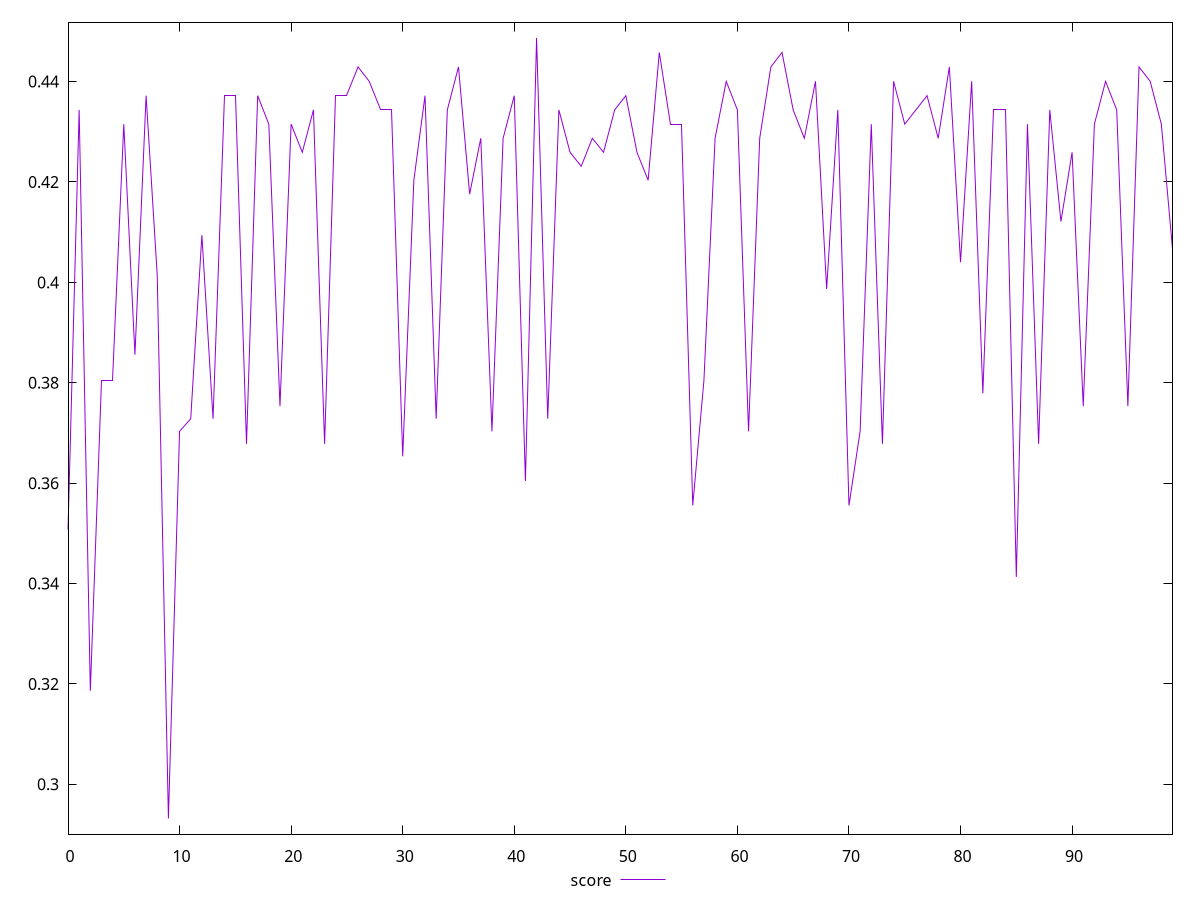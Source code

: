 reset

$score <<EOF
0 0.3507606847241942
1 0.4343578459053566
2 0.3186403684439405
3 0.38043458827040194
4 0.3804345882704112
5 0.4315293485722296
6 0.3855752658136056
7 0.4372001439927675
8 0.4013331823955296
9 0.2931873605519907
10 0.3703208536464965
11 0.3728283622283925
12 0.4094010985083202
13 0.3728283622283925
14 0.4372001439927725
15 0.4372001439927675
16 0.36782727249667685
17 0.4372001439927675
18 0.43152934857222425
19 0.3753498125355668
20 0.43152934857222425
21 0.42591386621683086
22 0.4343578459053566
23 0.36782727249668157
24 0.4372001439927725
25 0.4372001439927725
26 0.44292601842693125
27 0.44005621242606846
28 0.4343578459053512
29 0.4343578459053614
30 0.36534760307969977
31 0.4203538944598205
32 0.4372001439927675
33 0.3728283622283925
34 0.4343578459053566
35 0.44292601842693125
36 0.41759477713855103
37 0.42871468007592217
38 0.3703208536464922
39 0.42871468007591723
40 0.4372001439927725
41 0.36042992981115946
42 0.4487066999006886
43 0.3728283622283925
44 0.4343578459053512
45 0.42591386621682586
46 0.4231269305563748
47 0.42871468007592217
48 0.42591386621683086
49 0.4343578459053566
50 0.4372001439927675
51 0.42591386621683613
52 0.42035389445982574
53 0.4458095268025519
54 0.43152934857222425
55 0.43152934857222425
56 0.3555676813469126
57 0.3804345882704065
58 0.42871468007592745
59 0.44005621242607357
60 0.4343578459053566
61 0.3703208536464965
62 0.42871468007592217
63 0.44292601842693125
64 0.4458095268025465
65 0.4343578459053566
66 0.42871468007592217
67 0.44005621242606846
68 0.3986718621702126
69 0.4343578459053614
70 0.35556768134690836
71 0.37032085364650125
72 0.43152934857222425
73 0.36782727249668595
74 0.44005621242606846
75 0.43152934857221936
76 0.4343578459053512
77 0.43720014399276225
78 0.42871468007592217
79 0.4429260184269261
80 0.404008499025749
81 0.44005621242606846
82 0.37788521742226383
83 0.4343578459053566
84 0.4343578459053512
85 0.3413116586107554
86 0.43152934857222425
87 0.36782727249667685
88 0.4343578459053566
89 0.412118365148831
90 0.42591386621683086
91 0.37534981253557126
92 0.43152934857222425
93 0.44005621242606846
94 0.4343578459053566
95 0.3753498125355668
96 0.44292601842693125
97 0.44005621242607357
98 0.4315293485722296
99 0.40669780678037903
EOF

set key outside below
set xrange [0:99]
set yrange [0.29007697376501673:0.4518170866876626]
set terminal svg size 640, 490 enhanced background rgb 'white'
set output "report_00007_2020-12-11T15:55:29.892Z/max-potential-fid/samples/pages+cached+nointeractive/score/values.svg"

plot $score title "score" with line

reset

